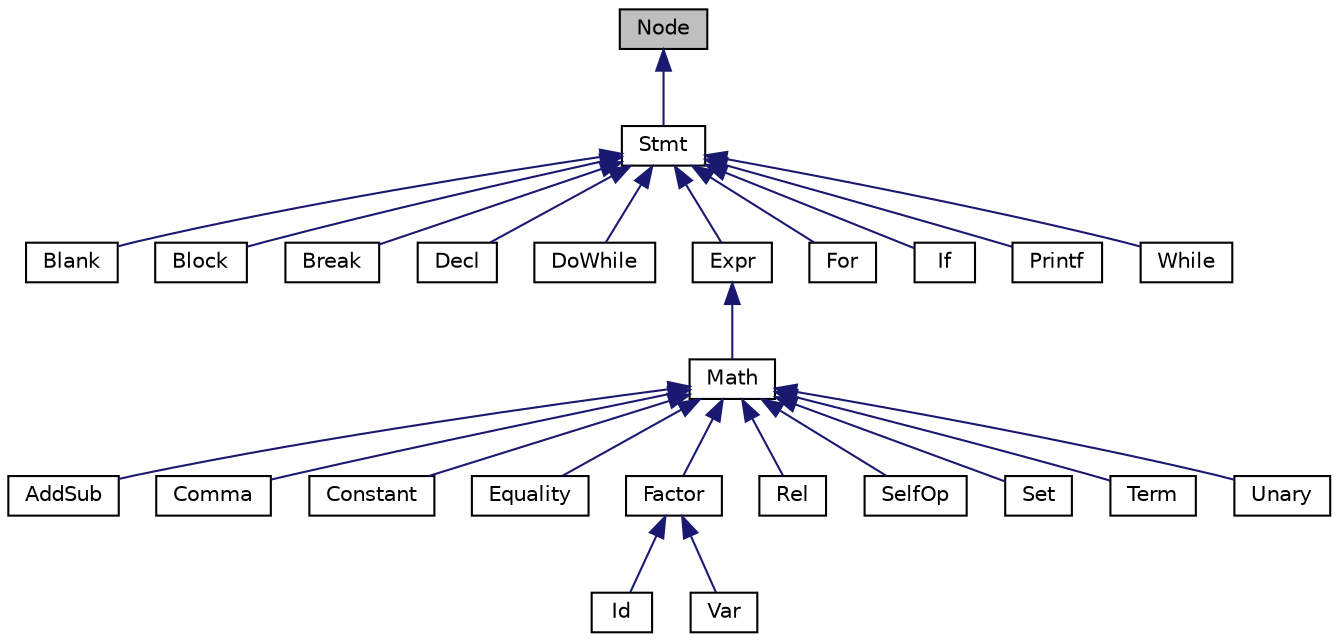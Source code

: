 digraph "Node"
{
  edge [fontname="Helvetica",fontsize="10",labelfontname="Helvetica",labelfontsize="10"];
  node [fontname="Helvetica",fontsize="10",shape=record];
  Node0 [label="Node",height=0.2,width=0.4,color="black", fillcolor="grey75", style="filled", fontcolor="black"];
  Node0 -> Node1 [dir="back",color="midnightblue",fontsize="10",style="solid",fontname="Helvetica"];
  Node1 [label="Stmt",height=0.2,width=0.4,color="black", fillcolor="white", style="filled",URL="$class_stmt.html",tooltip="Stmt类 "];
  Node1 -> Node2 [dir="back",color="midnightblue",fontsize="10",style="solid",fontname="Helvetica"];
  Node2 [label="Blank",height=0.2,width=0.4,color="black", fillcolor="white", style="filled",URL="$class_blank.html",tooltip="空语句类 "];
  Node1 -> Node3 [dir="back",color="midnightblue",fontsize="10",style="solid",fontname="Helvetica"];
  Node3 [label="Block",height=0.2,width=0.4,color="black", fillcolor="white", style="filled",URL="$class_block.html",tooltip="语句块类 "];
  Node1 -> Node4 [dir="back",color="midnightblue",fontsize="10",style="solid",fontname="Helvetica"];
  Node4 [label="Break",height=0.2,width=0.4,color="black", fillcolor="white", style="filled",URL="$class_break.html",tooltip="循环中断类 "];
  Node1 -> Node5 [dir="back",color="midnightblue",fontsize="10",style="solid",fontname="Helvetica"];
  Node5 [label="Decl",height=0.2,width=0.4,color="black", fillcolor="white", style="filled",URL="$class_decl.html",tooltip="声明变量语句类 "];
  Node1 -> Node6 [dir="back",color="midnightblue",fontsize="10",style="solid",fontname="Helvetica"];
  Node6 [label="DoWhile",height=0.2,width=0.4,color="black", fillcolor="white", style="filled",URL="$class_do_while.html",tooltip="do-while循环语句类 "];
  Node1 -> Node7 [dir="back",color="midnightblue",fontsize="10",style="solid",fontname="Helvetica"];
  Node7 [label="Expr",height=0.2,width=0.4,color="black", fillcolor="white", style="filled",URL="$class_expr.html",tooltip="运算表达式类 "];
  Node7 -> Node8 [dir="back",color="midnightblue",fontsize="10",style="solid",fontname="Helvetica"];
  Node8 [label="Math",height=0.2,width=0.4,color="black", fillcolor="white", style="filled",URL="$class_math.html",tooltip="数学运算的根类 "];
  Node8 -> Node9 [dir="back",color="midnightblue",fontsize="10",style="solid",fontname="Helvetica"];
  Node9 [label="AddSub",height=0.2,width=0.4,color="black", fillcolor="white", style="filled",URL="$class_add_sub.html",tooltip="加减表达式类 "];
  Node8 -> Node10 [dir="back",color="midnightblue",fontsize="10",style="solid",fontname="Helvetica"];
  Node10 [label="Comma",height=0.2,width=0.4,color="black", fillcolor="white", style="filled",URL="$class_comma.html",tooltip="逗号表达式类 "];
  Node8 -> Node11 [dir="back",color="midnightblue",fontsize="10",style="solid",fontname="Helvetica"];
  Node11 [label="Constant",height=0.2,width=0.4,color="black", fillcolor="white", style="filled",URL="$class_constant.html",tooltip="常数类 "];
  Node8 -> Node12 [dir="back",color="midnightblue",fontsize="10",style="solid",fontname="Helvetica"];
  Node12 [label="Equality",height=0.2,width=0.4,color="black", fillcolor="white", style="filled",URL="$class_equality.html",tooltip="等于不等于表达式类 "];
  Node8 -> Node13 [dir="back",color="midnightblue",fontsize="10",style="solid",fontname="Helvetica"];
  Node13 [label="Factor",height=0.2,width=0.4,color="black", fillcolor="white", style="filled",URL="$class_factor.html",tooltip="运算因子类 "];
  Node13 -> Node14 [dir="back",color="midnightblue",fontsize="10",style="solid",fontname="Helvetica"];
  Node14 [label="Id",height=0.2,width=0.4,color="black", fillcolor="white", style="filled",URL="$class_id.html",tooltip="变量的标示类 "];
  Node13 -> Node15 [dir="back",color="midnightblue",fontsize="10",style="solid",fontname="Helvetica"];
  Node15 [label="Var",height=0.2,width=0.4,color="black", fillcolor="white", style="filled",URL="$class_var.html",tooltip="变量类 "];
  Node8 -> Node16 [dir="back",color="midnightblue",fontsize="10",style="solid",fontname="Helvetica"];
  Node16 [label="Rel",height=0.2,width=0.4,color="black", fillcolor="white", style="filled",URL="$class_rel.html",tooltip="大小于运算符类 "];
  Node8 -> Node17 [dir="back",color="midnightblue",fontsize="10",style="solid",fontname="Helvetica"];
  Node17 [label="SelfOp",height=0.2,width=0.4,color="black", fillcolor="white", style="filled",URL="$class_self_op.html",tooltip="赋值运算符类 "];
  Node8 -> Node18 [dir="back",color="midnightblue",fontsize="10",style="solid",fontname="Helvetica"];
  Node18 [label="Set",height=0.2,width=0.4,color="black", fillcolor="white", style="filled",URL="$class_set.html",tooltip="赋值运算符类 "];
  Node8 -> Node19 [dir="back",color="midnightblue",fontsize="10",style="solid",fontname="Helvetica"];
  Node19 [label="Term",height=0.2,width=0.4,color="black", fillcolor="white", style="filled",URL="$class_term.html",tooltip="乘除运算符类 "];
  Node8 -> Node20 [dir="back",color="midnightblue",fontsize="10",style="solid",fontname="Helvetica"];
  Node20 [label="Unary",height=0.2,width=0.4,color="black", fillcolor="white", style="filled",URL="$class_unary.html",tooltip="正负运算符类 "];
  Node1 -> Node21 [dir="back",color="midnightblue",fontsize="10",style="solid",fontname="Helvetica"];
  Node21 [label="For",height=0.2,width=0.4,color="black", fillcolor="white", style="filled",URL="$class_for.html",tooltip="for循环语句类 "];
  Node1 -> Node22 [dir="back",color="midnightblue",fontsize="10",style="solid",fontname="Helvetica"];
  Node22 [label="If",height=0.2,width=0.4,color="black", fillcolor="white", style="filled",URL="$class_if.html",tooltip="if语句类 "];
  Node1 -> Node23 [dir="back",color="midnightblue",fontsize="10",style="solid",fontname="Helvetica"];
  Node23 [label="Printf",height=0.2,width=0.4,color="black", fillcolor="white", style="filled",URL="$class_printf.html",tooltip="输出语句块类 "];
  Node1 -> Node24 [dir="back",color="midnightblue",fontsize="10",style="solid",fontname="Helvetica"];
  Node24 [label="While",height=0.2,width=0.4,color="black", fillcolor="white", style="filled",URL="$class_while.html",tooltip="while循环语句类 "];
}
